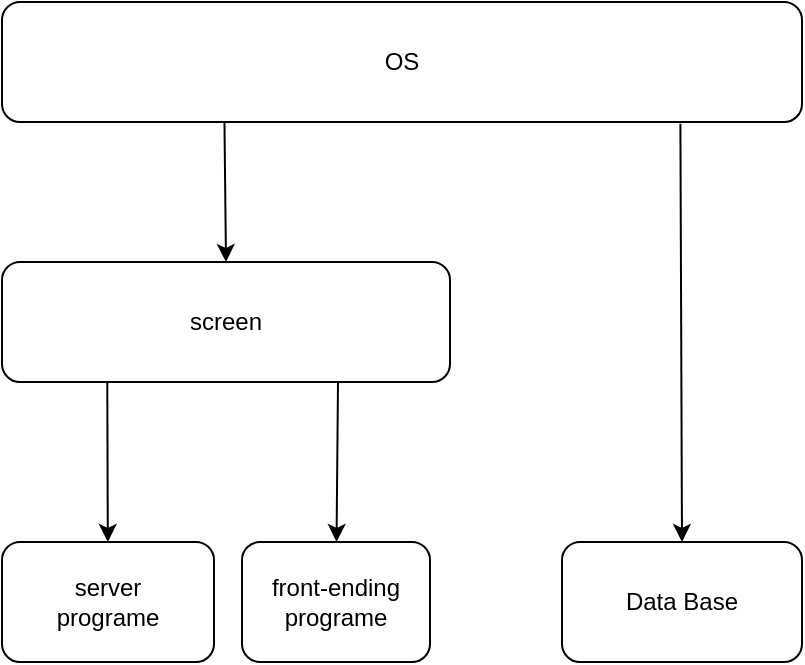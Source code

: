 <mxfile>
    <diagram id="VVl5S3FJlRpXKgwpGaBy" name="第 1 页">
        <mxGraphModel dx="425" dy="486" grid="1" gridSize="10" guides="1" tooltips="1" connect="1" arrows="1" fold="1" page="1" pageScale="1" pageWidth="827" pageHeight="1169" math="0" shadow="0">
            <root>
                <mxCell id="0"/>
                <mxCell id="1" parent="0"/>
                <mxCell id="7" style="edgeStyle=none;html=1;exitX=0.278;exitY=0.957;exitDx=0;exitDy=0;entryX=0.5;entryY=0;entryDx=0;entryDy=0;exitPerimeter=0;" edge="1" parent="1" source="4" target="5">
                    <mxGeometry relative="1" as="geometry"/>
                </mxCell>
                <mxCell id="8" style="edgeStyle=none;html=1;exitX=0.848;exitY=1.014;exitDx=0;exitDy=0;entryX=0.5;entryY=0;entryDx=0;entryDy=0;exitPerimeter=0;" edge="1" parent="1" source="4" target="6">
                    <mxGeometry relative="1" as="geometry"/>
                </mxCell>
                <mxCell id="4" value="OS" style="rounded=1;whiteSpace=wrap;html=1;" vertex="1" parent="1">
                    <mxGeometry x="180" y="260" width="400" height="60" as="geometry"/>
                </mxCell>
                <mxCell id="14" style="edgeStyle=none;html=1;exitX=0.235;exitY=1;exitDx=0;exitDy=0;exitPerimeter=0;" edge="1" parent="1" source="5" target="11">
                    <mxGeometry relative="1" as="geometry"/>
                </mxCell>
                <mxCell id="15" style="edgeStyle=none;html=1;exitX=0.75;exitY=1;exitDx=0;exitDy=0;" edge="1" parent="1" source="5" target="12">
                    <mxGeometry relative="1" as="geometry"/>
                </mxCell>
                <mxCell id="5" value="screen" style="rounded=1;whiteSpace=wrap;html=1;" vertex="1" parent="1">
                    <mxGeometry x="180" y="390" width="224" height="60" as="geometry"/>
                </mxCell>
                <mxCell id="6" value="Data Base" style="rounded=1;whiteSpace=wrap;html=1;" vertex="1" parent="1">
                    <mxGeometry x="460" y="530" width="120" height="60" as="geometry"/>
                </mxCell>
                <mxCell id="11" value="server&lt;br&gt;programe" style="rounded=1;whiteSpace=wrap;html=1;" vertex="1" parent="1">
                    <mxGeometry x="180" y="530" width="106" height="60" as="geometry"/>
                </mxCell>
                <mxCell id="12" value="front-ending&lt;br&gt;programe" style="rounded=1;whiteSpace=wrap;html=1;" vertex="1" parent="1">
                    <mxGeometry x="300" y="530" width="94" height="60" as="geometry"/>
                </mxCell>
            </root>
        </mxGraphModel>
    </diagram>
</mxfile>